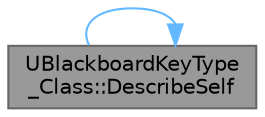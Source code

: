 digraph "UBlackboardKeyType_Class::DescribeSelf"
{
 // INTERACTIVE_SVG=YES
 // LATEX_PDF_SIZE
  bgcolor="transparent";
  edge [fontname=Helvetica,fontsize=10,labelfontname=Helvetica,labelfontsize=10];
  node [fontname=Helvetica,fontsize=10,shape=box,height=0.2,width=0.4];
  rankdir="RL";
  Node1 [id="Node000001",label="UBlackboardKeyType\l_Class::DescribeSelf",height=0.2,width=0.4,color="gray40", fillcolor="grey60", style="filled", fontcolor="black",tooltip="description of params for property view"];
  Node1 -> Node1 [id="edge1_Node000001_Node000001",dir="back",color="steelblue1",style="solid",tooltip=" "];
}
